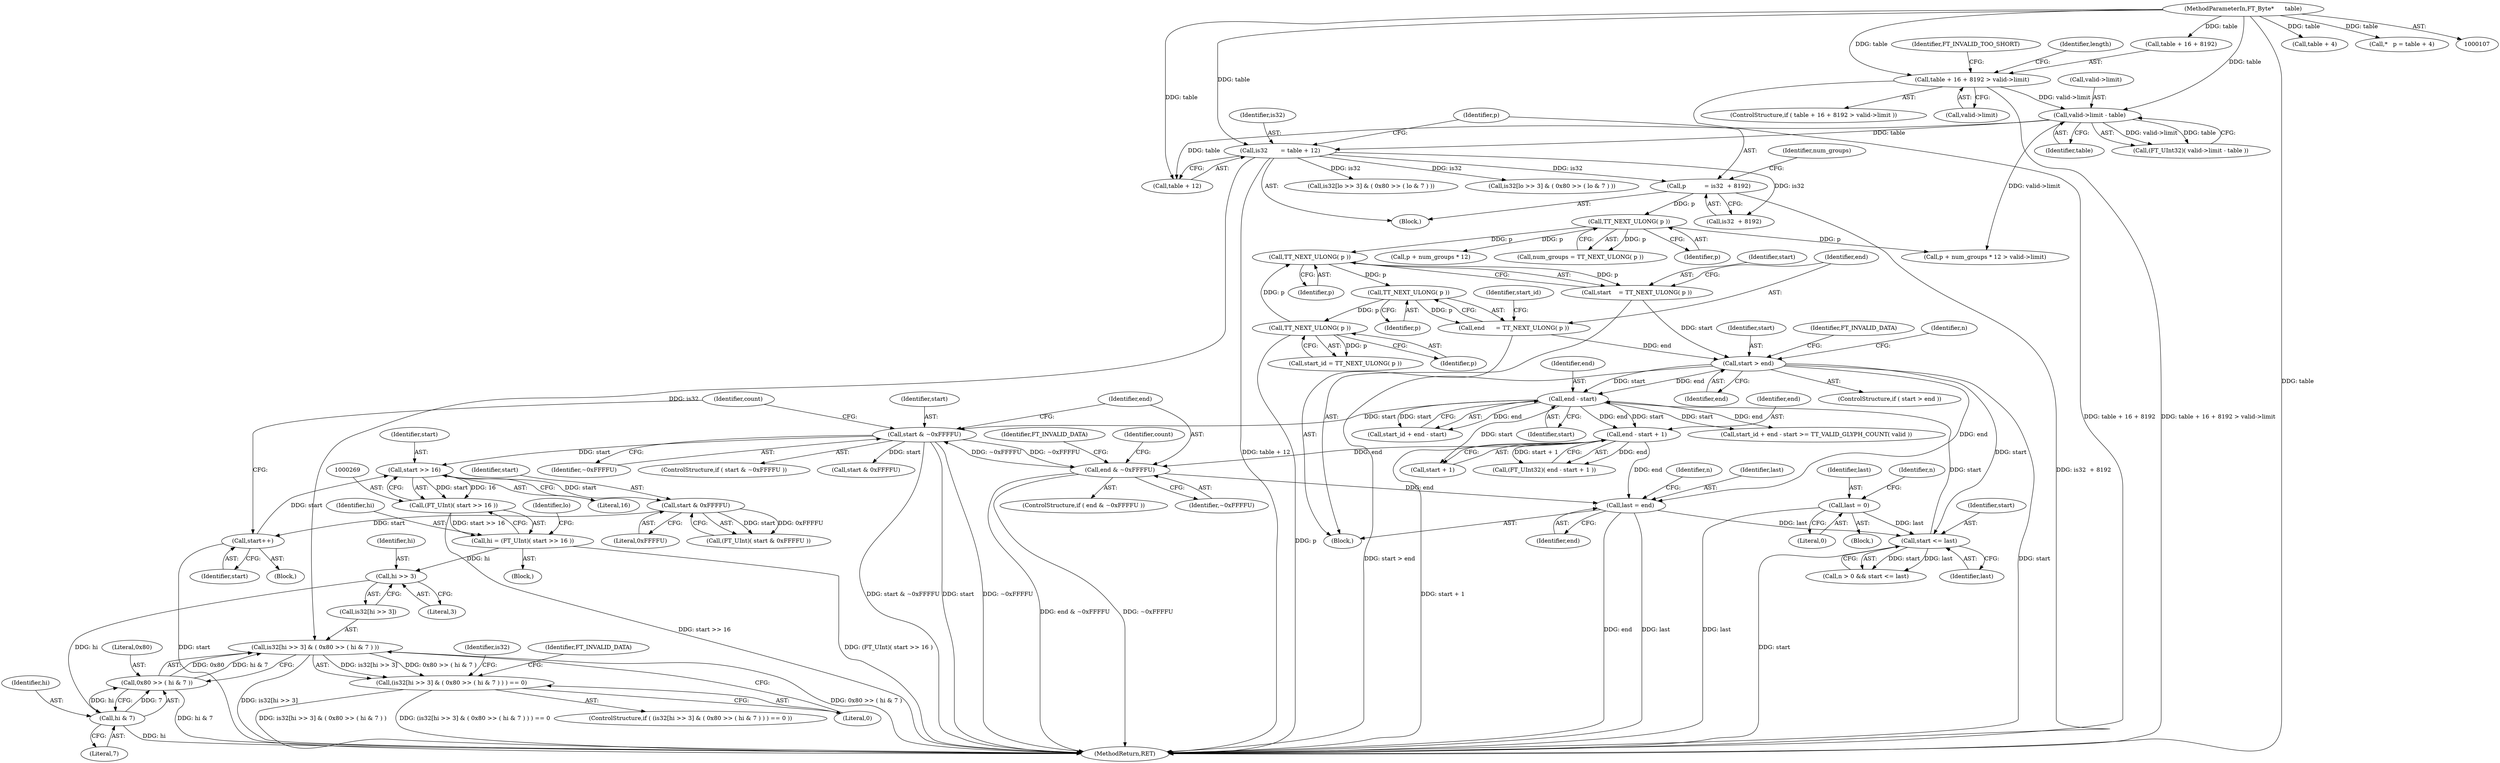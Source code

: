 digraph "0_savannah_a18788b14db60ae3673f932249cd02d33a227c4e_1@array" {
"1000282" [label="(Call,is32[hi >> 3] & ( 0x80 >> ( hi & 7 ) ))"];
"1000152" [label="(Call,is32       = table + 12)"];
"1000141" [label="(Call,valid->limit - table)"];
"1000121" [label="(Call,table + 16 + 8192 > valid->limit)"];
"1000108" [label="(MethodParameterIn,FT_Byte*      table)"];
"1000288" [label="(Call,0x80 >> ( hi & 7 ))"];
"1000290" [label="(Call,hi & 7)"];
"1000285" [label="(Call,hi >> 3)"];
"1000266" [label="(Call,hi = (FT_UInt)( start >> 16 ))"];
"1000268" [label="(Call,(FT_UInt)( start >> 16 ))"];
"1000270" [label="(Call,start >> 16)"];
"1000252" [label="(Call,start & ~0xFFFFU)"];
"1000236" [label="(Call,end - start)"];
"1000212" [label="(Call,start > end)"];
"1000199" [label="(Call,start    = TT_NEXT_ULONG( p ))"];
"1000201" [label="(Call,TT_NEXT_ULONG( p ))"];
"1000209" [label="(Call,TT_NEXT_ULONG( p ))"];
"1000205" [label="(Call,TT_NEXT_ULONG( p ))"];
"1000164" [label="(Call,TT_NEXT_ULONG( p ))"];
"1000157" [label="(Call,p          = is32  + 8192)"];
"1000203" [label="(Call,end      = TT_NEXT_ULONG( p ))"];
"1000221" [label="(Call,start <= last)"];
"1000184" [label="(Call,last = 0)"];
"1000349" [label="(Call,last = end)"];
"1000313" [label="(Call,end & ~0xFFFFU)"];
"1000246" [label="(Call,end - start + 1)"];
"1000263" [label="(Call,start++)"];
"1000277" [label="(Call,start & 0xFFFFU)"];
"1000281" [label="(Call,(is32[hi >> 3] & ( 0x80 >> ( hi & 7 ) ) ) == 0)"];
"1000167" [label="(Call,p + num_groups * 12 > valid->limit)"];
"1000213" [label="(Identifier,start)"];
"1000168" [label="(Call,p + num_groups * 12)"];
"1000223" [label="(Identifier,last)"];
"1000159" [label="(Call,is32  + 8192)"];
"1000141" [label="(Call,valid->limit - table)"];
"1000272" [label="(Literal,16)"];
"1000130" [label="(Identifier,FT_INVALID_TOO_SHORT)"];
"1000162" [label="(Call,num_groups = TT_NEXT_ULONG( p ))"];
"1000206" [label="(Identifier,p)"];
"1000244" [label="(Call,(FT_UInt32)( end - start + 1 ))"];
"1000110" [label="(Block,)"];
"1000196" [label="(Block,)"];
"1000319" [label="(Identifier,count)"];
"1000212" [label="(Call,start > end)"];
"1000185" [label="(Identifier,last)"];
"1000351" [label="(Identifier,end)"];
"1000157" [label="(Call,p          = is32  + 8192)"];
"1000139" [label="(Call,(FT_UInt32)( valid->limit - table ))"];
"1000287" [label="(Literal,3)"];
"1000211" [label="(ControlStructure,if ( start > end ))"];
"1000268" [label="(Call,(FT_UInt)( start >> 16 ))"];
"1000263" [label="(Call,start++)"];
"1000199" [label="(Call,start    = TT_NEXT_ULONG( p ))"];
"1000207" [label="(Call,start_id = TT_NEXT_ULONG( p ))"];
"1000274" [label="(Identifier,lo)"];
"1000281" [label="(Call,(is32[hi >> 3] & ( 0x80 >> ( hi & 7 ) ) ) == 0)"];
"1000280" [label="(ControlStructure,if ( (is32[hi >> 3] & ( 0x80 >> ( hi & 7 ) ) ) == 0 ))"];
"1000288" [label="(Call,0x80 >> ( hi & 7 ))"];
"1000275" [label="(Call,(FT_UInt)( start & 0xFFFFU ))"];
"1000221" [label="(Call,start <= last)"];
"1000285" [label="(Call,hi >> 3)"];
"1000120" [label="(ControlStructure,if ( table + 16 + 8192 > valid->limit ))"];
"1000210" [label="(Identifier,p)"];
"1000163" [label="(Identifier,num_groups)"];
"1000217" [label="(Call,n > 0 && start <= last)"];
"1000247" [label="(Identifier,end)"];
"1000234" [label="(Call,start_id + end - start)"];
"1000354" [label="(MethodReturn,RET)"];
"1000271" [label="(Identifier,start)"];
"1000299" [label="(Identifier,is32)"];
"1000265" [label="(Block,)"];
"1000316" [label="(Identifier,FT_INVALID_DATA)"];
"1000202" [label="(Identifier,p)"];
"1000292" [label="(Literal,7)"];
"1000186" [label="(Literal,0)"];
"1000215" [label="(Identifier,FT_INVALID_DATA)"];
"1000248" [label="(Call,start + 1)"];
"1000349" [label="(Call,last = end)"];
"1000314" [label="(Identifier,end)"];
"1000350" [label="(Identifier,last)"];
"1000236" [label="(Call,end - start)"];
"1000108" [label="(MethodParameterIn,FT_Byte*      table)"];
"1000208" [label="(Identifier,start_id)"];
"1000270" [label="(Call,start >> 16)"];
"1000266" [label="(Call,hi = (FT_UInt)( start >> 16 ))"];
"1000267" [label="(Identifier,hi)"];
"1000145" [label="(Identifier,table)"];
"1000233" [label="(Call,start_id + end - start >= TT_VALID_GLYPH_COUNT( valid ))"];
"1000237" [label="(Identifier,end)"];
"1000189" [label="(Identifier,n)"];
"1000201" [label="(Call,TT_NEXT_ULONG( p ))"];
"1000336" [label="(Call,is32[lo >> 3] & ( 0x80 >> ( lo & 7 ) ))"];
"1000132" [label="(Identifier,length)"];
"1000114" [label="(Call,table + 4)"];
"1000209" [label="(Call,TT_NEXT_ULONG( p ))"];
"1000154" [label="(Call,table + 12)"];
"1000177" [label="(Block,)"];
"1000122" [label="(Call,table + 16 + 8192)"];
"1000246" [label="(Call,end - start + 1)"];
"1000253" [label="(Identifier,start)"];
"1000290" [label="(Call,hi & 7)"];
"1000277" [label="(Call,start & 0xFFFFU)"];
"1000238" [label="(Identifier,start)"];
"1000164" [label="(Call,TT_NEXT_ULONG( p ))"];
"1000264" [label="(Identifier,start)"];
"1000297" [label="(Call,is32[lo >> 3] & ( 0x80 >> ( lo & 7 ) ))"];
"1000112" [label="(Call,*   p = table + 4)"];
"1000205" [label="(Call,TT_NEXT_ULONG( p ))"];
"1000254" [label="(Identifier,~0xFFFFU)"];
"1000204" [label="(Identifier,end)"];
"1000289" [label="(Literal,0x80)"];
"1000315" [label="(Identifier,~0xFFFFU)"];
"1000219" [label="(Identifier,n)"];
"1000283" [label="(Call,is32[hi >> 3])"];
"1000203" [label="(Call,end      = TT_NEXT_ULONG( p ))"];
"1000153" [label="(Identifier,is32)"];
"1000251" [label="(ControlStructure,if ( start & ~0xFFFFU ))"];
"1000152" [label="(Call,is32       = table + 12)"];
"1000313" [label="(Call,end & ~0xFFFFU)"];
"1000214" [label="(Identifier,end)"];
"1000121" [label="(Call,table + 16 + 8192 > valid->limit)"];
"1000195" [label="(Identifier,n)"];
"1000127" [label="(Call,valid->limit)"];
"1000165" [label="(Identifier,p)"];
"1000279" [label="(Literal,0xFFFFU)"];
"1000222" [label="(Identifier,start)"];
"1000158" [label="(Identifier,p)"];
"1000200" [label="(Identifier,start)"];
"1000278" [label="(Identifier,start)"];
"1000294" [label="(Identifier,FT_INVALID_DATA)"];
"1000282" [label="(Call,is32[hi >> 3] & ( 0x80 >> ( hi & 7 ) ))"];
"1000258" [label="(Identifier,count)"];
"1000331" [label="(Call,start & 0xFFFFU)"];
"1000286" [label="(Identifier,hi)"];
"1000291" [label="(Identifier,hi)"];
"1000293" [label="(Literal,0)"];
"1000252" [label="(Call,start & ~0xFFFFU)"];
"1000142" [label="(Call,valid->limit)"];
"1000312" [label="(ControlStructure,if ( end & ~0xFFFFU ))"];
"1000260" [label="(Block,)"];
"1000184" [label="(Call,last = 0)"];
"1000282" -> "1000281"  [label="AST: "];
"1000282" -> "1000288"  [label="CFG: "];
"1000283" -> "1000282"  [label="AST: "];
"1000288" -> "1000282"  [label="AST: "];
"1000293" -> "1000282"  [label="CFG: "];
"1000282" -> "1000354"  [label="DDG: 0x80 >> ( hi & 7 )"];
"1000282" -> "1000354"  [label="DDG: is32[hi >> 3]"];
"1000282" -> "1000281"  [label="DDG: is32[hi >> 3]"];
"1000282" -> "1000281"  [label="DDG: 0x80 >> ( hi & 7 )"];
"1000152" -> "1000282"  [label="DDG: is32"];
"1000288" -> "1000282"  [label="DDG: 0x80"];
"1000288" -> "1000282"  [label="DDG: hi & 7"];
"1000152" -> "1000110"  [label="AST: "];
"1000152" -> "1000154"  [label="CFG: "];
"1000153" -> "1000152"  [label="AST: "];
"1000154" -> "1000152"  [label="AST: "];
"1000158" -> "1000152"  [label="CFG: "];
"1000152" -> "1000354"  [label="DDG: table + 12"];
"1000141" -> "1000152"  [label="DDG: table"];
"1000108" -> "1000152"  [label="DDG: table"];
"1000152" -> "1000157"  [label="DDG: is32"];
"1000152" -> "1000159"  [label="DDG: is32"];
"1000152" -> "1000297"  [label="DDG: is32"];
"1000152" -> "1000336"  [label="DDG: is32"];
"1000141" -> "1000139"  [label="AST: "];
"1000141" -> "1000145"  [label="CFG: "];
"1000142" -> "1000141"  [label="AST: "];
"1000145" -> "1000141"  [label="AST: "];
"1000139" -> "1000141"  [label="CFG: "];
"1000141" -> "1000139"  [label="DDG: valid->limit"];
"1000141" -> "1000139"  [label="DDG: table"];
"1000121" -> "1000141"  [label="DDG: valid->limit"];
"1000108" -> "1000141"  [label="DDG: table"];
"1000141" -> "1000154"  [label="DDG: table"];
"1000141" -> "1000167"  [label="DDG: valid->limit"];
"1000121" -> "1000120"  [label="AST: "];
"1000121" -> "1000127"  [label="CFG: "];
"1000122" -> "1000121"  [label="AST: "];
"1000127" -> "1000121"  [label="AST: "];
"1000130" -> "1000121"  [label="CFG: "];
"1000132" -> "1000121"  [label="CFG: "];
"1000121" -> "1000354"  [label="DDG: table + 16 + 8192 > valid->limit"];
"1000121" -> "1000354"  [label="DDG: table + 16 + 8192"];
"1000108" -> "1000121"  [label="DDG: table"];
"1000108" -> "1000107"  [label="AST: "];
"1000108" -> "1000354"  [label="DDG: table"];
"1000108" -> "1000112"  [label="DDG: table"];
"1000108" -> "1000114"  [label="DDG: table"];
"1000108" -> "1000122"  [label="DDG: table"];
"1000108" -> "1000154"  [label="DDG: table"];
"1000288" -> "1000290"  [label="CFG: "];
"1000289" -> "1000288"  [label="AST: "];
"1000290" -> "1000288"  [label="AST: "];
"1000288" -> "1000354"  [label="DDG: hi & 7"];
"1000290" -> "1000288"  [label="DDG: hi"];
"1000290" -> "1000288"  [label="DDG: 7"];
"1000290" -> "1000292"  [label="CFG: "];
"1000291" -> "1000290"  [label="AST: "];
"1000292" -> "1000290"  [label="AST: "];
"1000290" -> "1000354"  [label="DDG: hi"];
"1000285" -> "1000290"  [label="DDG: hi"];
"1000285" -> "1000283"  [label="AST: "];
"1000285" -> "1000287"  [label="CFG: "];
"1000286" -> "1000285"  [label="AST: "];
"1000287" -> "1000285"  [label="AST: "];
"1000283" -> "1000285"  [label="CFG: "];
"1000266" -> "1000285"  [label="DDG: hi"];
"1000266" -> "1000265"  [label="AST: "];
"1000266" -> "1000268"  [label="CFG: "];
"1000267" -> "1000266"  [label="AST: "];
"1000268" -> "1000266"  [label="AST: "];
"1000274" -> "1000266"  [label="CFG: "];
"1000266" -> "1000354"  [label="DDG: (FT_UInt)( start >> 16 )"];
"1000268" -> "1000266"  [label="DDG: start >> 16"];
"1000268" -> "1000270"  [label="CFG: "];
"1000269" -> "1000268"  [label="AST: "];
"1000270" -> "1000268"  [label="AST: "];
"1000268" -> "1000354"  [label="DDG: start >> 16"];
"1000270" -> "1000268"  [label="DDG: start"];
"1000270" -> "1000268"  [label="DDG: 16"];
"1000270" -> "1000272"  [label="CFG: "];
"1000271" -> "1000270"  [label="AST: "];
"1000272" -> "1000270"  [label="AST: "];
"1000252" -> "1000270"  [label="DDG: start"];
"1000263" -> "1000270"  [label="DDG: start"];
"1000270" -> "1000277"  [label="DDG: start"];
"1000252" -> "1000251"  [label="AST: "];
"1000252" -> "1000254"  [label="CFG: "];
"1000253" -> "1000252"  [label="AST: "];
"1000254" -> "1000252"  [label="AST: "];
"1000258" -> "1000252"  [label="CFG: "];
"1000314" -> "1000252"  [label="CFG: "];
"1000252" -> "1000354"  [label="DDG: start"];
"1000252" -> "1000354"  [label="DDG: ~0xFFFFU"];
"1000252" -> "1000354"  [label="DDG: start & ~0xFFFFU"];
"1000236" -> "1000252"  [label="DDG: start"];
"1000313" -> "1000252"  [label="DDG: ~0xFFFFU"];
"1000252" -> "1000313"  [label="DDG: ~0xFFFFU"];
"1000252" -> "1000331"  [label="DDG: start"];
"1000236" -> "1000234"  [label="AST: "];
"1000236" -> "1000238"  [label="CFG: "];
"1000237" -> "1000236"  [label="AST: "];
"1000238" -> "1000236"  [label="AST: "];
"1000234" -> "1000236"  [label="CFG: "];
"1000236" -> "1000233"  [label="DDG: end"];
"1000236" -> "1000233"  [label="DDG: start"];
"1000236" -> "1000234"  [label="DDG: end"];
"1000236" -> "1000234"  [label="DDG: start"];
"1000212" -> "1000236"  [label="DDG: end"];
"1000212" -> "1000236"  [label="DDG: start"];
"1000221" -> "1000236"  [label="DDG: start"];
"1000236" -> "1000246"  [label="DDG: end"];
"1000236" -> "1000246"  [label="DDG: start"];
"1000236" -> "1000248"  [label="DDG: start"];
"1000212" -> "1000211"  [label="AST: "];
"1000212" -> "1000214"  [label="CFG: "];
"1000213" -> "1000212"  [label="AST: "];
"1000214" -> "1000212"  [label="AST: "];
"1000215" -> "1000212"  [label="CFG: "];
"1000219" -> "1000212"  [label="CFG: "];
"1000212" -> "1000354"  [label="DDG: start > end"];
"1000212" -> "1000354"  [label="DDG: start"];
"1000199" -> "1000212"  [label="DDG: start"];
"1000203" -> "1000212"  [label="DDG: end"];
"1000212" -> "1000221"  [label="DDG: start"];
"1000212" -> "1000349"  [label="DDG: end"];
"1000199" -> "1000196"  [label="AST: "];
"1000199" -> "1000201"  [label="CFG: "];
"1000200" -> "1000199"  [label="AST: "];
"1000201" -> "1000199"  [label="AST: "];
"1000204" -> "1000199"  [label="CFG: "];
"1000201" -> "1000199"  [label="DDG: p"];
"1000201" -> "1000202"  [label="CFG: "];
"1000202" -> "1000201"  [label="AST: "];
"1000209" -> "1000201"  [label="DDG: p"];
"1000164" -> "1000201"  [label="DDG: p"];
"1000201" -> "1000205"  [label="DDG: p"];
"1000209" -> "1000207"  [label="AST: "];
"1000209" -> "1000210"  [label="CFG: "];
"1000210" -> "1000209"  [label="AST: "];
"1000207" -> "1000209"  [label="CFG: "];
"1000209" -> "1000354"  [label="DDG: p"];
"1000209" -> "1000207"  [label="DDG: p"];
"1000205" -> "1000209"  [label="DDG: p"];
"1000205" -> "1000203"  [label="AST: "];
"1000205" -> "1000206"  [label="CFG: "];
"1000206" -> "1000205"  [label="AST: "];
"1000203" -> "1000205"  [label="CFG: "];
"1000205" -> "1000203"  [label="DDG: p"];
"1000164" -> "1000162"  [label="AST: "];
"1000164" -> "1000165"  [label="CFG: "];
"1000165" -> "1000164"  [label="AST: "];
"1000162" -> "1000164"  [label="CFG: "];
"1000164" -> "1000162"  [label="DDG: p"];
"1000157" -> "1000164"  [label="DDG: p"];
"1000164" -> "1000167"  [label="DDG: p"];
"1000164" -> "1000168"  [label="DDG: p"];
"1000157" -> "1000110"  [label="AST: "];
"1000157" -> "1000159"  [label="CFG: "];
"1000158" -> "1000157"  [label="AST: "];
"1000159" -> "1000157"  [label="AST: "];
"1000163" -> "1000157"  [label="CFG: "];
"1000157" -> "1000354"  [label="DDG: is32  + 8192"];
"1000203" -> "1000196"  [label="AST: "];
"1000204" -> "1000203"  [label="AST: "];
"1000208" -> "1000203"  [label="CFG: "];
"1000221" -> "1000217"  [label="AST: "];
"1000221" -> "1000223"  [label="CFG: "];
"1000222" -> "1000221"  [label="AST: "];
"1000223" -> "1000221"  [label="AST: "];
"1000217" -> "1000221"  [label="CFG: "];
"1000221" -> "1000354"  [label="DDG: start"];
"1000221" -> "1000217"  [label="DDG: start"];
"1000221" -> "1000217"  [label="DDG: last"];
"1000184" -> "1000221"  [label="DDG: last"];
"1000349" -> "1000221"  [label="DDG: last"];
"1000184" -> "1000177"  [label="AST: "];
"1000184" -> "1000186"  [label="CFG: "];
"1000185" -> "1000184"  [label="AST: "];
"1000186" -> "1000184"  [label="AST: "];
"1000189" -> "1000184"  [label="CFG: "];
"1000184" -> "1000354"  [label="DDG: last"];
"1000349" -> "1000196"  [label="AST: "];
"1000349" -> "1000351"  [label="CFG: "];
"1000350" -> "1000349"  [label="AST: "];
"1000351" -> "1000349"  [label="AST: "];
"1000195" -> "1000349"  [label="CFG: "];
"1000349" -> "1000354"  [label="DDG: end"];
"1000349" -> "1000354"  [label="DDG: last"];
"1000313" -> "1000349"  [label="DDG: end"];
"1000246" -> "1000349"  [label="DDG: end"];
"1000313" -> "1000312"  [label="AST: "];
"1000313" -> "1000315"  [label="CFG: "];
"1000314" -> "1000313"  [label="AST: "];
"1000315" -> "1000313"  [label="AST: "];
"1000316" -> "1000313"  [label="CFG: "];
"1000319" -> "1000313"  [label="CFG: "];
"1000313" -> "1000354"  [label="DDG: ~0xFFFFU"];
"1000313" -> "1000354"  [label="DDG: end & ~0xFFFFU"];
"1000246" -> "1000313"  [label="DDG: end"];
"1000246" -> "1000244"  [label="AST: "];
"1000246" -> "1000248"  [label="CFG: "];
"1000247" -> "1000246"  [label="AST: "];
"1000248" -> "1000246"  [label="AST: "];
"1000244" -> "1000246"  [label="CFG: "];
"1000246" -> "1000354"  [label="DDG: start + 1"];
"1000246" -> "1000244"  [label="DDG: end"];
"1000246" -> "1000244"  [label="DDG: start + 1"];
"1000263" -> "1000260"  [label="AST: "];
"1000263" -> "1000264"  [label="CFG: "];
"1000264" -> "1000263"  [label="AST: "];
"1000258" -> "1000263"  [label="CFG: "];
"1000263" -> "1000354"  [label="DDG: start"];
"1000277" -> "1000263"  [label="DDG: start"];
"1000277" -> "1000275"  [label="AST: "];
"1000277" -> "1000279"  [label="CFG: "];
"1000278" -> "1000277"  [label="AST: "];
"1000279" -> "1000277"  [label="AST: "];
"1000275" -> "1000277"  [label="CFG: "];
"1000277" -> "1000275"  [label="DDG: start"];
"1000277" -> "1000275"  [label="DDG: 0xFFFFU"];
"1000281" -> "1000280"  [label="AST: "];
"1000281" -> "1000293"  [label="CFG: "];
"1000293" -> "1000281"  [label="AST: "];
"1000294" -> "1000281"  [label="CFG: "];
"1000299" -> "1000281"  [label="CFG: "];
"1000281" -> "1000354"  [label="DDG: is32[hi >> 3] & ( 0x80 >> ( hi & 7 ) )"];
"1000281" -> "1000354"  [label="DDG: (is32[hi >> 3] & ( 0x80 >> ( hi & 7 ) ) ) == 0"];
}
